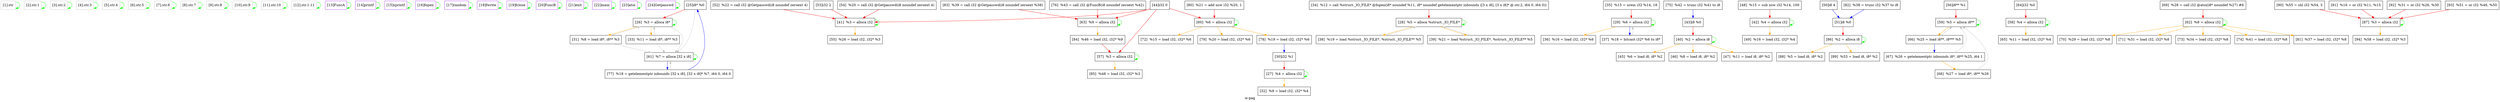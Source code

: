 digraph "w-pag"{
	label="w-pag";


	// Define the nodes
	N1 [shape=rectangle, color=grey,label="[1].str"];
	N2 [shape=rectangle, color=grey,label="[2].str.1"];
	N3 [shape=rectangle, color=grey,label="[3].str.2"];
	N4 [shape=rectangle, color=grey,label="[4].str.3"];
	N5 [shape=rectangle, color=grey,label="[5].str.4"];
	N6 [shape=rectangle, color=grey,label="[6].str.5"];
	N7 [shape=rectangle, color=grey,label="[7].str.6"];
	N8 [shape=rectangle, color=grey,label="[8].str.7"];
	N9 [shape=rectangle, color=grey,label="[9].str.8"];
	N10 [shape=rectangle, color=grey,label="[10].str.9"];
	N11 [shape=rectangle, color=grey,label="[11].str.10"];
	N12 [shape=rectangle, color=grey,label="[12].str.1.11"];
	N13 [shape=rectangle, color=purple,label="[13]FuncA"];
	N14 [shape=rectangle, color=purple,label="[14]printf"];
	N15 [shape=rectangle, color=purple,label="[15]sprintf"];
	N16 [shape=rectangle, color=purple,label="[16]fopen"];
	N17 [shape=rectangle, color=purple,label="[17]random"];
	N18 [shape=rectangle, color=purple,label="[18]fwrite"];
	N19 [shape=rectangle, color=purple,label="[19]fclose"];
	N20 [shape=rectangle, color=purple,label="[20]FuncB"];
	N21 [shape=rectangle, color=purple,label="[21]exit"];
	N22 [shape=rectangle, color=purple,label="[22]main"];
	N23 [shape=rectangle, color=purple,label="[23]atoi"];
	N24 [shape=rectangle, color=purple,label="[24]Getpasswd"];
	N25 [shape=rectangle, color=black,label="[25]i8* %0"];
	N26 [shape=rectangle, color=black,label="[26]  %3 = alloca i8*"];
	N27 [shape=rectangle, color=black,label="[27]  %4 = alloca i32"];
	N28 [shape=rectangle, color=black,label="[28]  %5 = alloca %struct._IO_FILE*"];
	N29 [shape=rectangle, color=black,label="[29]  %6 = alloca i32"];
	N30 [shape=rectangle, color=black,label="[30]i32 %1"];
	N31 [shape=rectangle, color=black,label="[31]  %8 = load i8*, i8** %3"];
	N32 [shape=rectangle, color=black,label="[32]  %9 = load i32, i32* %4"];
	N33 [shape=rectangle, color=black,label="[33]  %11 = load i8*, i8** %3"];
	N34 [shape=rectangle, color=black,label="[34]  %12 = call %struct._IO_FILE* @fopen(i8* noundef %11, i8* noundef getelementptr inbounds ([3 x i8], [3 x i8]* @.str.2, i64 0, i64 0))"];
	N35 [shape=rectangle, color=black,label="[35]  %15 = urem i32 %14, 18"];
	N36 [shape=rectangle, color=black,label="[36]  %16 = load i32, i32* %6"];
	N37 [shape=rectangle, color=black,label="[37]  %18 = bitcast i32* %6 to i8*"];
	N38 [shape=rectangle, color=black,label="[38]  %19 = load %struct._IO_FILE*, %struct._IO_FILE** %5"];
	N39 [shape=rectangle, color=black,label="[39]  %21 = load %struct._IO_FILE*, %struct._IO_FILE** %5"];
	N40 [shape=rectangle, color=black,label="[40]  %2 = alloca i8"];
	N41 [shape=rectangle, color=black,label="[41]  %3 = alloca i32"];
	N42 [shape=rectangle, color=black,label="[42]  %4 = alloca i32"];
	N43 [shape=rectangle, color=black,label="[43]i8 %0"];
	N44 [shape=rectangle, color=black,label="[44]i32 0"];
	N45 [shape=rectangle, color=black,label="[45]  %6 = load i8, i8* %2"];
	N46 [shape=rectangle, color=black,label="[46]  %8 = load i8, i8* %2"];
	N47 [shape=rectangle, color=black,label="[47]  %11 = load i8, i8* %2"];
	N48 [shape=rectangle, color=black,label="[48]  %15 = sub nsw i32 %14, 100"];
	N49 [shape=rectangle, color=black,label="[49]  %16 = load i32, i32* %4"];
	N50 [shape=rectangle, color=black,label="[50]i8 4"];
	N51 [shape=rectangle, color=black,label="[51]i8 %0"];
	N52 [shape=rectangle, color=black,label="[52]  %22 = call i32 @Getpasswd(i8 noundef zeroext 4)"];
	N53 [shape=rectangle, color=black,label="[53]i32 2"];
	N54 [shape=rectangle, color=black,label="[54]  %20 = call i32 @Getpasswd(i8 noundef zeroext 4)"];
	N55 [shape=rectangle, color=black,label="[55]  %26 = load i32, i32* %3"];
	N56 [shape=rectangle, color=black,label="[56]i8** %1"];
	N57 [shape=rectangle, color=black,label="[57]  %3 = alloca i32"];
	N58 [shape=rectangle, color=black,label="[58]  %4 = alloca i32"];
	N59 [shape=rectangle, color=black,label="[59]  %5 = alloca i8**"];
	N60 [shape=rectangle, color=black,label="[60]  %6 = alloca i32"];
	N61 [shape=rectangle, color=black,label="[61]  %7 = alloca [32 x i8]"];
	N62 [shape=rectangle, color=black,label="[62]  %8 = alloca i32"];
	N63 [shape=rectangle, color=black,label="[63]  %9 = alloca i32"];
	N64 [shape=rectangle, color=black,label="[64]i32 %0"];
	N65 [shape=rectangle, color=black,label="[65]  %11 = load i32, i32* %4"];
	N66 [shape=rectangle, color=black,label="[66]  %25 = load i8**, i8*** %5"];
	N67 [shape=rectangle, color=black,label="[67]  %26 = getelementptr inbounds i8*, i8** %25, i64 1"];
	N68 [shape=rectangle, color=black,label="[68]  %27 = load i8*, i8** %26"];
	N69 [shape=rectangle, color=black,label="[69]  %28 = call i32 @atoi(i8* noundef %27) #6"];
	N70 [shape=rectangle, color=black,label="[70]  %29 = load i32, i32* %8"];
	N71 [shape=rectangle, color=black,label="[71]  %31 = load i32, i32* %8"];
	N72 [shape=rectangle, color=black,label="[72]  %15 = load i32, i32* %6"];
	N73 [shape=rectangle, color=black,label="[73]  %34 = load i32, i32* %8"];
	N74 [shape=rectangle, color=black,label="[74]  %41 = load i32, i32* %8"];
	N75 [shape=rectangle, color=black,label="[75]  %42 = trunc i32 %41 to i8"];
	N76 [shape=rectangle, color=black,label="[76]  %43 = call i32 @FuncB(i8 noundef zeroext %42)"];
	N77 [shape=rectangle, color=black,label="[77]  %18 = getelementptr inbounds [32 x i8], [32 x i8]* %7, i64 0, i64 0"];
	N78 [shape=rectangle, color=black,label="[78]  %19 = load i32, i32* %6"];
	N79 [shape=rectangle, color=black,label="[79]  %20 = load i32, i32* %6"];
	N80 [shape=rectangle, color=black,label="[80]  %21 = add nsw i32 %20, 1"];
	N81 [shape=rectangle, color=black,label="[81]  %37 = load i32, i32* %8"];
	N82 [shape=rectangle, color=black,label="[82]  %38 = trunc i32 %37 to i8"];
	N83 [shape=rectangle, color=black,label="[83]  %39 = call i32 @Getpasswd(i8 noundef zeroext %38)"];
	N84 [shape=rectangle, color=black,label="[84]  %46 = load i32, i32* %9"];
	N85 [shape=rectangle, color=black,label="[85]  %48 = load i32, i32* %3"];
	N86 [shape=rectangle, color=black,label="[86]  %2 = alloca i8"];
	N87 [shape=rectangle, color=black,label="[87]  %3 = alloca i32"];
	N88 [shape=rectangle, color=black,label="[88]  %5 = load i8, i8* %2"];
	N89 [shape=rectangle, color=black,label="[89]  %53 = load i8, i8* %2"];
	N90 [shape=rectangle, color=black,label="[90]  %55 = shl i32 %54, 3"];
	N91 [shape=rectangle, color=black,label="[91]  %16 = or i32 %11, %15"];
	N92 [shape=rectangle, color=black,label="[92]  %31 = or i32 %26, %30"];
	N93 [shape=rectangle, color=black,label="[93]  %51 = or i32 %46, %50"];
	N94 [shape=rectangle, color=black,label="[94]  %58 = load i32, i32* %3"];


	// Define the edges
	N1 -> N1[color=green,label=""];
	N2 -> N2[color=green,label=""];
	N3 -> N3[color=green,label=""];
	N4 -> N4[color=green,label=""];
	N5 -> N5[color=green,label=""];
	N6 -> N6[color=green,label=""];
	N7 -> N7[color=green,label=""];
	N8 -> N8[color=green,label=""];
	N9 -> N9[color=green,label=""];
	N10 -> N10[color=green,label=""];
	N11 -> N11[color=green,label=""];
	N12 -> N12[color=green,label=""];
	N13 -> N13[color=green,label=""];
	N14 -> N14[color=green,label=""];
	N15 -> N15[color=green,label=""];
	N16 -> N16[color=green,label=""];
	N17 -> N17[color=green,label=""];
	N18 -> N18[color=green,label=""];
	N19 -> N19[color=green,label=""];
	N20 -> N20[color=green,label=""];
	N21 -> N21[color=green,label=""];
	N22 -> N22[color=green,label=""];
	N23 -> N23[color=green,label=""];
	N24 -> N24[color=green,label=""];
	N25 -> N26[color=red,label=""];
	N25 -> N61[color=grey,label=""];
	N26 -> N26[color=green,label=""];
	N26 -> N31[color=orange,label=""];
	N26 -> N33[color=orange,label=""];
	N26 -> N61[color=grey,label=""];
	N27 -> N27[color=green,label=""];
	N27 -> N32[color=orange,label=""];
	N28 -> N28[color=green,label=""];
	N28 -> N38[color=orange,label=""];
	N28 -> N39[color=orange,label=""];
	N29 -> N29[color=green,label=""];
	N29 -> N36[color=orange,label=""];
	N29 -> N37[color=blue,label=""];
	N30 -> N27[color=red,label=""];
	N31 -> N26[color=grey,label=""];
	N31 -> N61[color=grey,label=""];
	N33 -> N26[color=grey,label=""];
	N33 -> N61[color=grey,label=""];
	N34 -> N28[color=red,label=""];
	N35 -> N29[color=red,label=""];
	N37 -> N29[color=grey,label=""];
	N38 -> N28[color=grey,label=""];
	N39 -> N28[color=grey,label=""];
	N40 -> N40[color=green,label=""];
	N40 -> N45[color=orange,label=""];
	N40 -> N46[color=orange,label=""];
	N40 -> N47[color=orange,label=""];
	N41 -> N41[color=green,label=""];
	N41 -> N55[color=orange,label=""];
	N42 -> N42[color=green,label=""];
	N42 -> N49[color=orange,label=""];
	N43 -> N40[color=red,label=""];
	N44 -> N41[color=red,label=""];
	N44 -> N57[color=red,label=""];
	N44 -> N60[color=red,label=""];
	N44 -> N63[color=red,label=""];
	N48 -> N42[color=red,label=""];
	N50 -> N51[color=blue,label=""];
	N51 -> N86[color=red,label=""];
	N52 -> N41[color=red,label=""];
	N53 -> N41[color=red,label=""];
	N54 -> N41[color=red,label=""];
	N56 -> N59[color=red,label=""];
	N57 -> N57[color=green,label=""];
	N57 -> N85[color=orange,label=""];
	N58 -> N58[color=green,label=""];
	N58 -> N65[color=orange,label=""];
	N59 -> N59[color=green,label=""];
	N59 -> N66[color=orange,label=""];
	N60 -> N60[color=green,label=""];
	N60 -> N72[color=orange,label=""];
	N60 -> N78[color=orange,label=""];
	N60 -> N79[color=orange,label=""];
	N61 -> N61[color=green,label=""];
	N61 -> N77[color=blue,label=""];
	N62 -> N62[color=green,label=""];
	N62 -> N70[color=orange,label=""];
	N62 -> N71[color=orange,label=""];
	N62 -> N73[color=orange,label=""];
	N62 -> N74[color=orange,label=""];
	N62 -> N81[color=orange,label=""];
	N63 -> N63[color=green,label=""];
	N63 -> N84[color=orange,label=""];
	N64 -> N58[color=red,label=""];
	N66 -> N59[color=grey,label=""];
	N66 -> N67[color=blue,label=""];
	N67 -> N59[color=grey,label=""];
	N67 -> N68[color=orange,label=""];
	N68 -> N59[color=grey,label=""];
	N69 -> N62[color=red,label=""];
	N75 -> N43[color=blue,label=""];
	N76 -> N63[color=red,label=""];
	N77 -> N25[color=blue,label=""];
	N77 -> N61[color=grey,label=""];
	N78 -> N30[color=blue,label=""];
	N80 -> N60[color=red,label=""];
	N82 -> N51[color=blue,label=""];
	N83 -> N63[color=red,label=""];
	N84 -> N57[color=red,label=""];
	N86 -> N86[color=green,label=""];
	N86 -> N88[color=orange,label=""];
	N86 -> N89[color=orange,label=""];
	N87 -> N87[color=green,label=""];
	N87 -> N94[color=orange,label=""];
	N90 -> N87[color=red,label=""];
	N91 -> N87[color=red,label=""];
	N92 -> N87[color=red,label=""];
	N93 -> N87[color=red,label=""];
}
